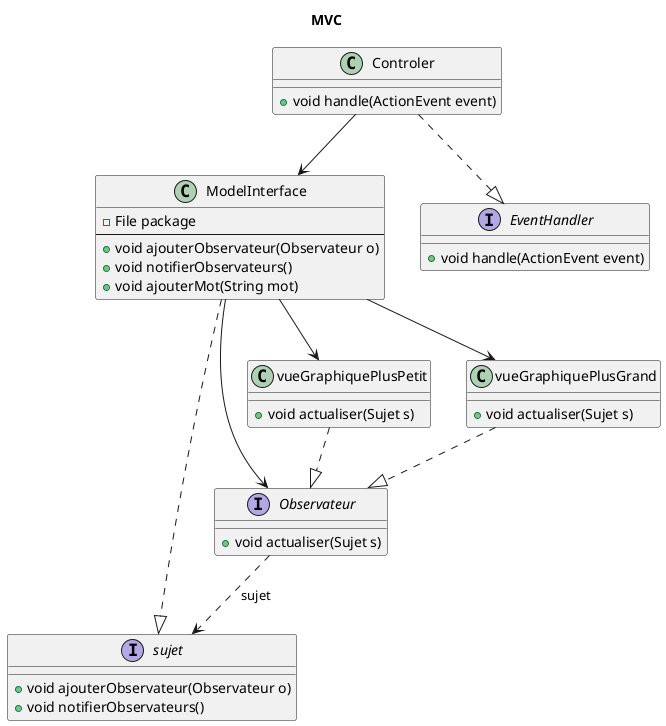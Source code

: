@startuml mvc
title MVC

interface sujet {
    + void ajouterObservateur(Observateur o)
    + void notifierObservateurs()
}
interface Observateur {
    + void actualiser(Sujet s)
}
class ModelInterface {
    - File package
    --
    + void ajouterObservateur(Observateur o)
    + void notifierObservateurs()
    + void ajouterMot(String mot)
}
class vueGraphiquePlusPetit {
    + void actualiser(Sujet s)
}
class vueGraphiquePlusGrand {
    + void actualiser(Sujet s)
}
interface EventHandler {
    + void handle(ActionEvent event)
}
class Controler {
    + void handle(ActionEvent event)
}

ModelInterface ..|> sujet
ModelInterface --> Observateur
ModelInterface --> vueGraphiquePlusPetit
ModelInterface --> vueGraphiquePlusGrand
vueGraphiquePlusPetit ..|> Observateur
vueGraphiquePlusGrand ..|> Observateur
Observateur ..> sujet : "sujet"
Controler ..|> EventHandler
Controler --> ModelInterface
